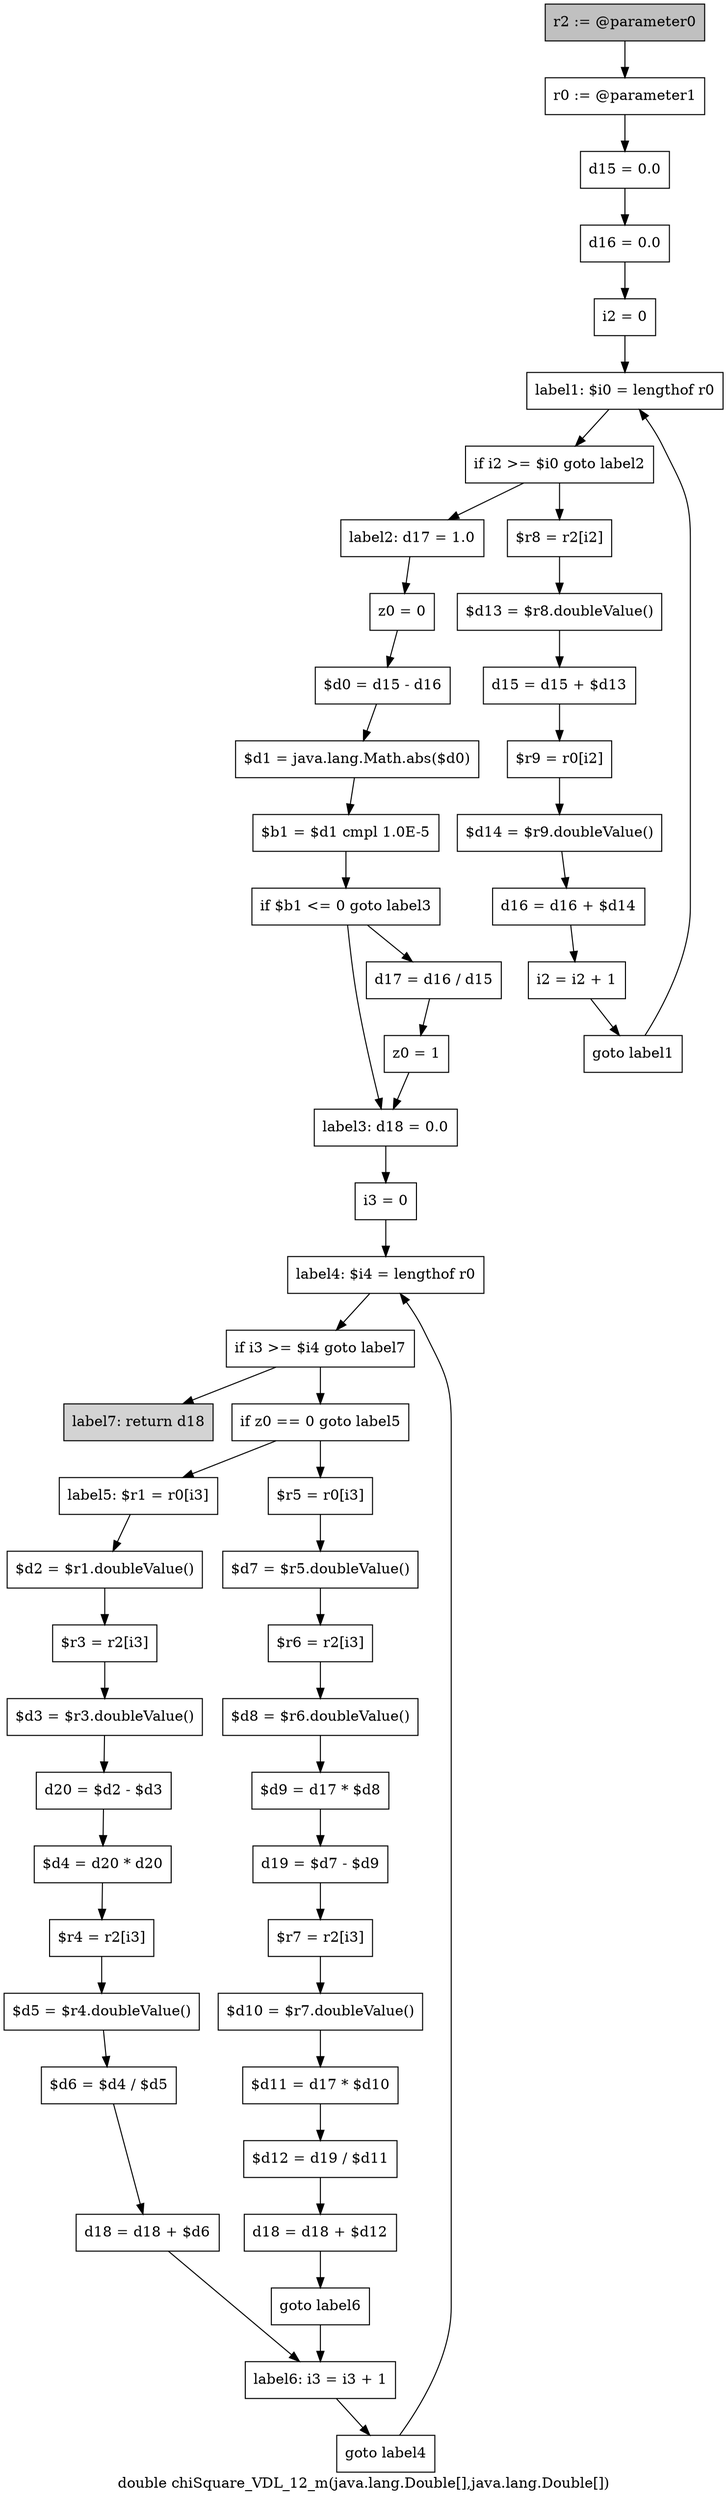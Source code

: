 digraph "double chiSquare_VDL_12_m(java.lang.Double[],java.lang.Double[])" {
    label="double chiSquare_VDL_12_m(java.lang.Double[],java.lang.Double[])";
    node [shape=box];
    "0" [style=filled,fillcolor=gray,label="r2 := @parameter0",];
    "1" [label="r0 := @parameter1",];
    "0"->"1";
    "2" [label="d15 = 0.0",];
    "1"->"2";
    "3" [label="d16 = 0.0",];
    "2"->"3";
    "4" [label="i2 = 0",];
    "3"->"4";
    "5" [label="label1: $i0 = lengthof r0",];
    "4"->"5";
    "6" [label="if i2 >= $i0 goto label2",];
    "5"->"6";
    "7" [label="$r8 = r2[i2]",];
    "6"->"7";
    "15" [label="label2: d17 = 1.0",];
    "6"->"15";
    "8" [label="$d13 = $r8.doubleValue()",];
    "7"->"8";
    "9" [label="d15 = d15 + $d13",];
    "8"->"9";
    "10" [label="$r9 = r0[i2]",];
    "9"->"10";
    "11" [label="$d14 = $r9.doubleValue()",];
    "10"->"11";
    "12" [label="d16 = d16 + $d14",];
    "11"->"12";
    "13" [label="i2 = i2 + 1",];
    "12"->"13";
    "14" [label="goto label1",];
    "13"->"14";
    "14"->"5";
    "16" [label="z0 = 0",];
    "15"->"16";
    "17" [label="$d0 = d15 - d16",];
    "16"->"17";
    "18" [label="$d1 = java.lang.Math.abs($d0)",];
    "17"->"18";
    "19" [label="$b1 = $d1 cmpl 1.0E-5",];
    "18"->"19";
    "20" [label="if $b1 <= 0 goto label3",];
    "19"->"20";
    "21" [label="d17 = d16 / d15",];
    "20"->"21";
    "23" [label="label3: d18 = 0.0",];
    "20"->"23";
    "22" [label="z0 = 1",];
    "21"->"22";
    "22"->"23";
    "24" [label="i3 = 0",];
    "23"->"24";
    "25" [label="label4: $i4 = lengthof r0",];
    "24"->"25";
    "26" [label="if i3 >= $i4 goto label7",];
    "25"->"26";
    "27" [label="if z0 == 0 goto label5",];
    "26"->"27";
    "52" [style=filled,fillcolor=lightgray,label="label7: return d18",];
    "26"->"52";
    "28" [label="$r5 = r0[i3]",];
    "27"->"28";
    "40" [label="label5: $r1 = r0[i3]",];
    "27"->"40";
    "29" [label="$d7 = $r5.doubleValue()",];
    "28"->"29";
    "30" [label="$r6 = r2[i3]",];
    "29"->"30";
    "31" [label="$d8 = $r6.doubleValue()",];
    "30"->"31";
    "32" [label="$d9 = d17 * $d8",];
    "31"->"32";
    "33" [label="d19 = $d7 - $d9",];
    "32"->"33";
    "34" [label="$r7 = r2[i3]",];
    "33"->"34";
    "35" [label="$d10 = $r7.doubleValue()",];
    "34"->"35";
    "36" [label="$d11 = d17 * $d10",];
    "35"->"36";
    "37" [label="$d12 = d19 / $d11",];
    "36"->"37";
    "38" [label="d18 = d18 + $d12",];
    "37"->"38";
    "39" [label="goto label6",];
    "38"->"39";
    "50" [label="label6: i3 = i3 + 1",];
    "39"->"50";
    "41" [label="$d2 = $r1.doubleValue()",];
    "40"->"41";
    "42" [label="$r3 = r2[i3]",];
    "41"->"42";
    "43" [label="$d3 = $r3.doubleValue()",];
    "42"->"43";
    "44" [label="d20 = $d2 - $d3",];
    "43"->"44";
    "45" [label="$d4 = d20 * d20",];
    "44"->"45";
    "46" [label="$r4 = r2[i3]",];
    "45"->"46";
    "47" [label="$d5 = $r4.doubleValue()",];
    "46"->"47";
    "48" [label="$d6 = $d4 / $d5",];
    "47"->"48";
    "49" [label="d18 = d18 + $d6",];
    "48"->"49";
    "49"->"50";
    "51" [label="goto label4",];
    "50"->"51";
    "51"->"25";
}
